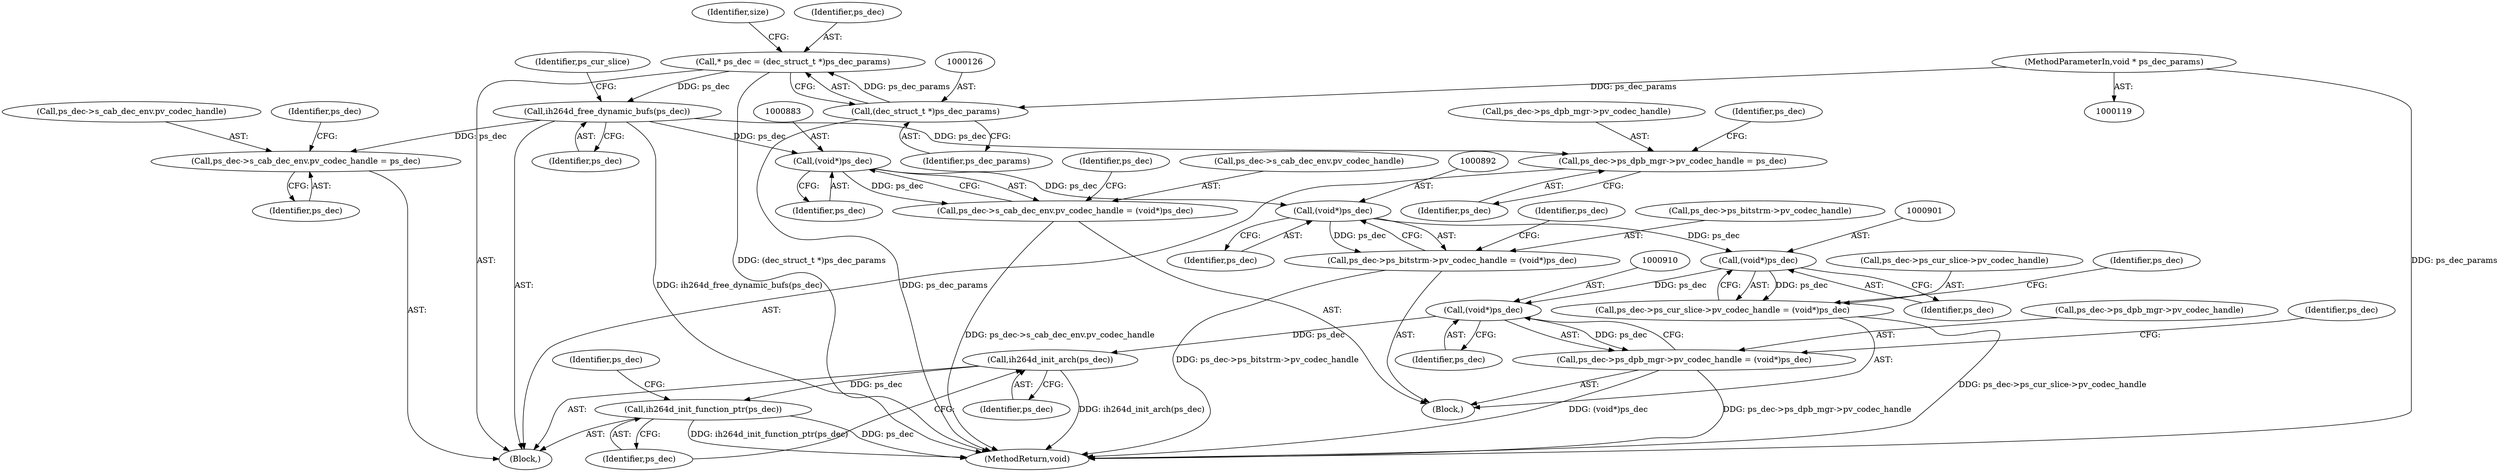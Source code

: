 digraph "0_Android_ecf6c7ce6d5a22d52160698aab44fc234c63291a@API" {
"1000265" [label="(Call,ih264d_free_dynamic_bufs(ps_dec))"];
"1000123" [label="(Call,* ps_dec = (dec_struct_t *)ps_dec_params)"];
"1000125" [label="(Call,(dec_struct_t *)ps_dec_params)"];
"1000120" [label="(MethodParameterIn,void * ps_dec_params)"];
"1000353" [label="(Call,ps_dec->s_cab_dec_env.pv_codec_handle = ps_dec)"];
"1000365" [label="(Call,ps_dec->ps_dpb_mgr->pv_codec_handle = ps_dec)"];
"1000882" [label="(Call,(void*)ps_dec)"];
"1000876" [label="(Call,ps_dec->s_cab_dec_env.pv_codec_handle = (void*)ps_dec)"];
"1000891" [label="(Call,(void*)ps_dec)"];
"1000885" [label="(Call,ps_dec->ps_bitstrm->pv_codec_handle = (void*)ps_dec)"];
"1000900" [label="(Call,(void*)ps_dec)"];
"1000894" [label="(Call,ps_dec->ps_cur_slice->pv_codec_handle = (void*)ps_dec)"];
"1000909" [label="(Call,(void*)ps_dec)"];
"1000903" [label="(Call,ps_dec->ps_dpb_mgr->pv_codec_handle = (void*)ps_dec)"];
"1000942" [label="(Call,ih264d_init_arch(ps_dec))"];
"1000944" [label="(Call,ih264d_init_function_ptr(ps_dec))"];
"1000133" [label="(Identifier,size)"];
"1000124" [label="(Identifier,ps_dec)"];
"1000906" [label="(Identifier,ps_dec)"];
"1000893" [label="(Identifier,ps_dec)"];
"1000359" [label="(Identifier,ps_dec)"];
"1000265" [label="(Call,ih264d_free_dynamic_bufs(ps_dec))"];
"1000366" [label="(Call,ps_dec->ps_dpb_mgr->pv_codec_handle)"];
"1000902" [label="(Identifier,ps_dec)"];
"1000885" [label="(Call,ps_dec->ps_bitstrm->pv_codec_handle = (void*)ps_dec)"];
"1000891" [label="(Call,(void*)ps_dec)"];
"1000123" [label="(Call,* ps_dec = (dec_struct_t *)ps_dec_params)"];
"1000888" [label="(Identifier,ps_dec)"];
"1000877" [label="(Call,ps_dec->s_cab_dec_env.pv_codec_handle)"];
"1000897" [label="(Identifier,ps_dec)"];
"1000125" [label="(Call,(dec_struct_t *)ps_dec_params)"];
"1000884" [label="(Identifier,ps_dec)"];
"1000914" [label="(Identifier,ps_dec)"];
"1000354" [label="(Call,ps_dec->s_cab_dec_env.pv_codec_handle)"];
"1000942" [label="(Call,ih264d_init_arch(ps_dec))"];
"1000120" [label="(MethodParameterIn,void * ps_dec_params)"];
"1000943" [label="(Identifier,ps_dec)"];
"1000911" [label="(Identifier,ps_dec)"];
"1000956" [label="(MethodReturn,void)"];
"1000266" [label="(Identifier,ps_dec)"];
"1000882" [label="(Call,(void*)ps_dec)"];
"1000909" [label="(Call,(void*)ps_dec)"];
"1000127" [label="(Identifier,ps_dec_params)"];
"1000948" [label="(Identifier,ps_dec)"];
"1000944" [label="(Call,ih264d_init_function_ptr(ps_dec))"];
"1000875" [label="(Block,)"];
"1000375" [label="(Identifier,ps_dec)"];
"1000121" [label="(Block,)"];
"1000371" [label="(Identifier,ps_dec)"];
"1000900" [label="(Call,(void*)ps_dec)"];
"1000886" [label="(Call,ps_dec->ps_bitstrm->pv_codec_handle)"];
"1000362" [label="(Identifier,ps_dec)"];
"1000904" [label="(Call,ps_dec->ps_dpb_mgr->pv_codec_handle)"];
"1000876" [label="(Call,ps_dec->s_cab_dec_env.pv_codec_handle = (void*)ps_dec)"];
"1000894" [label="(Call,ps_dec->ps_cur_slice->pv_codec_handle = (void*)ps_dec)"];
"1000268" [label="(Identifier,ps_cur_slice)"];
"1000365" [label="(Call,ps_dec->ps_dpb_mgr->pv_codec_handle = ps_dec)"];
"1000945" [label="(Identifier,ps_dec)"];
"1000353" [label="(Call,ps_dec->s_cab_dec_env.pv_codec_handle = ps_dec)"];
"1000895" [label="(Call,ps_dec->ps_cur_slice->pv_codec_handle)"];
"1000903" [label="(Call,ps_dec->ps_dpb_mgr->pv_codec_handle = (void*)ps_dec)"];
"1000265" -> "1000121"  [label="AST: "];
"1000265" -> "1000266"  [label="CFG: "];
"1000266" -> "1000265"  [label="AST: "];
"1000268" -> "1000265"  [label="CFG: "];
"1000265" -> "1000956"  [label="DDG: ih264d_free_dynamic_bufs(ps_dec)"];
"1000123" -> "1000265"  [label="DDG: ps_dec"];
"1000265" -> "1000353"  [label="DDG: ps_dec"];
"1000265" -> "1000365"  [label="DDG: ps_dec"];
"1000265" -> "1000882"  [label="DDG: ps_dec"];
"1000123" -> "1000121"  [label="AST: "];
"1000123" -> "1000125"  [label="CFG: "];
"1000124" -> "1000123"  [label="AST: "];
"1000125" -> "1000123"  [label="AST: "];
"1000133" -> "1000123"  [label="CFG: "];
"1000123" -> "1000956"  [label="DDG: (dec_struct_t *)ps_dec_params"];
"1000125" -> "1000123"  [label="DDG: ps_dec_params"];
"1000125" -> "1000127"  [label="CFG: "];
"1000126" -> "1000125"  [label="AST: "];
"1000127" -> "1000125"  [label="AST: "];
"1000125" -> "1000956"  [label="DDG: ps_dec_params"];
"1000120" -> "1000125"  [label="DDG: ps_dec_params"];
"1000120" -> "1000119"  [label="AST: "];
"1000120" -> "1000956"  [label="DDG: ps_dec_params"];
"1000353" -> "1000121"  [label="AST: "];
"1000353" -> "1000359"  [label="CFG: "];
"1000354" -> "1000353"  [label="AST: "];
"1000359" -> "1000353"  [label="AST: "];
"1000362" -> "1000353"  [label="CFG: "];
"1000365" -> "1000121"  [label="AST: "];
"1000365" -> "1000371"  [label="CFG: "];
"1000366" -> "1000365"  [label="AST: "];
"1000371" -> "1000365"  [label="AST: "];
"1000375" -> "1000365"  [label="CFG: "];
"1000882" -> "1000876"  [label="AST: "];
"1000882" -> "1000884"  [label="CFG: "];
"1000883" -> "1000882"  [label="AST: "];
"1000884" -> "1000882"  [label="AST: "];
"1000876" -> "1000882"  [label="CFG: "];
"1000882" -> "1000876"  [label="DDG: ps_dec"];
"1000882" -> "1000891"  [label="DDG: ps_dec"];
"1000876" -> "1000875"  [label="AST: "];
"1000877" -> "1000876"  [label="AST: "];
"1000888" -> "1000876"  [label="CFG: "];
"1000876" -> "1000956"  [label="DDG: ps_dec->s_cab_dec_env.pv_codec_handle"];
"1000891" -> "1000885"  [label="AST: "];
"1000891" -> "1000893"  [label="CFG: "];
"1000892" -> "1000891"  [label="AST: "];
"1000893" -> "1000891"  [label="AST: "];
"1000885" -> "1000891"  [label="CFG: "];
"1000891" -> "1000885"  [label="DDG: ps_dec"];
"1000891" -> "1000900"  [label="DDG: ps_dec"];
"1000885" -> "1000875"  [label="AST: "];
"1000886" -> "1000885"  [label="AST: "];
"1000897" -> "1000885"  [label="CFG: "];
"1000885" -> "1000956"  [label="DDG: ps_dec->ps_bitstrm->pv_codec_handle"];
"1000900" -> "1000894"  [label="AST: "];
"1000900" -> "1000902"  [label="CFG: "];
"1000901" -> "1000900"  [label="AST: "];
"1000902" -> "1000900"  [label="AST: "];
"1000894" -> "1000900"  [label="CFG: "];
"1000900" -> "1000894"  [label="DDG: ps_dec"];
"1000900" -> "1000909"  [label="DDG: ps_dec"];
"1000894" -> "1000875"  [label="AST: "];
"1000895" -> "1000894"  [label="AST: "];
"1000906" -> "1000894"  [label="CFG: "];
"1000894" -> "1000956"  [label="DDG: ps_dec->ps_cur_slice->pv_codec_handle"];
"1000909" -> "1000903"  [label="AST: "];
"1000909" -> "1000911"  [label="CFG: "];
"1000910" -> "1000909"  [label="AST: "];
"1000911" -> "1000909"  [label="AST: "];
"1000903" -> "1000909"  [label="CFG: "];
"1000909" -> "1000903"  [label="DDG: ps_dec"];
"1000909" -> "1000942"  [label="DDG: ps_dec"];
"1000903" -> "1000875"  [label="AST: "];
"1000904" -> "1000903"  [label="AST: "];
"1000914" -> "1000903"  [label="CFG: "];
"1000903" -> "1000956"  [label="DDG: ps_dec->ps_dpb_mgr->pv_codec_handle"];
"1000903" -> "1000956"  [label="DDG: (void*)ps_dec"];
"1000942" -> "1000121"  [label="AST: "];
"1000942" -> "1000943"  [label="CFG: "];
"1000943" -> "1000942"  [label="AST: "];
"1000945" -> "1000942"  [label="CFG: "];
"1000942" -> "1000956"  [label="DDG: ih264d_init_arch(ps_dec)"];
"1000942" -> "1000944"  [label="DDG: ps_dec"];
"1000944" -> "1000121"  [label="AST: "];
"1000944" -> "1000945"  [label="CFG: "];
"1000945" -> "1000944"  [label="AST: "];
"1000948" -> "1000944"  [label="CFG: "];
"1000944" -> "1000956"  [label="DDG: ih264d_init_function_ptr(ps_dec)"];
"1000944" -> "1000956"  [label="DDG: ps_dec"];
}
